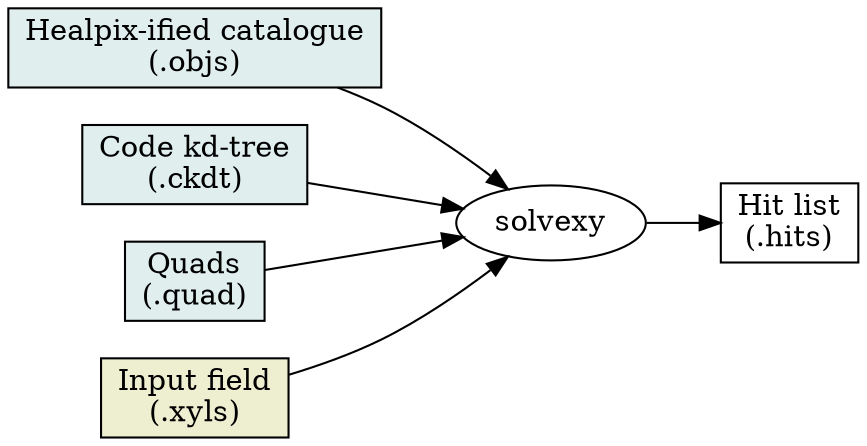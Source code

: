 graph solvepipeline {
	graph [ rankdir = LR ];
	node [ shape=box ];
	edge [ dir=forward ];
	node [ style=filled, fillcolor=azure2 ];
	objs [ label="Healpix-ified catalogue\n(.objs)" ];
	ckdt [ label="Code kd-tree\n(.ckdt)" ];
	quad [ label="Quads\n(.quad)" ];
	node [ style=filled, fillcolor=lightyellow2 ];
	xyls [ label="Input field\n(.xyls)" ];
	node [ style="" ];
	hits [ label="Hit list\n(.hits)" ];

	node [ shape=ellipse ];
	solvexy [ label="solvexy" ];

	objs -- solvexy
	ckdt -- solvexy
	quad -- solvexy
	xyls -- solvexy

	solvexy -- hits
}

// render with:
//   dot -Tps2 -o pipeline2.ps pipeline2.dot
// to get bounding box:
//   gs -q -dNOPAUSE -dBATCH -dTextAlphaBits=4 -dGraphicsAlphaBits=4 -sDEVICE=bbox pipeline2.ps
// to render as png:
//   gs -q -dNOPAUSE -dBATCH -dTextAlphaBits=4 -dGraphicsAlphaBits=4 -sDEVICE=png16m -sOutputFile=pipeline2.png -g355x225 pipeline2.ps
